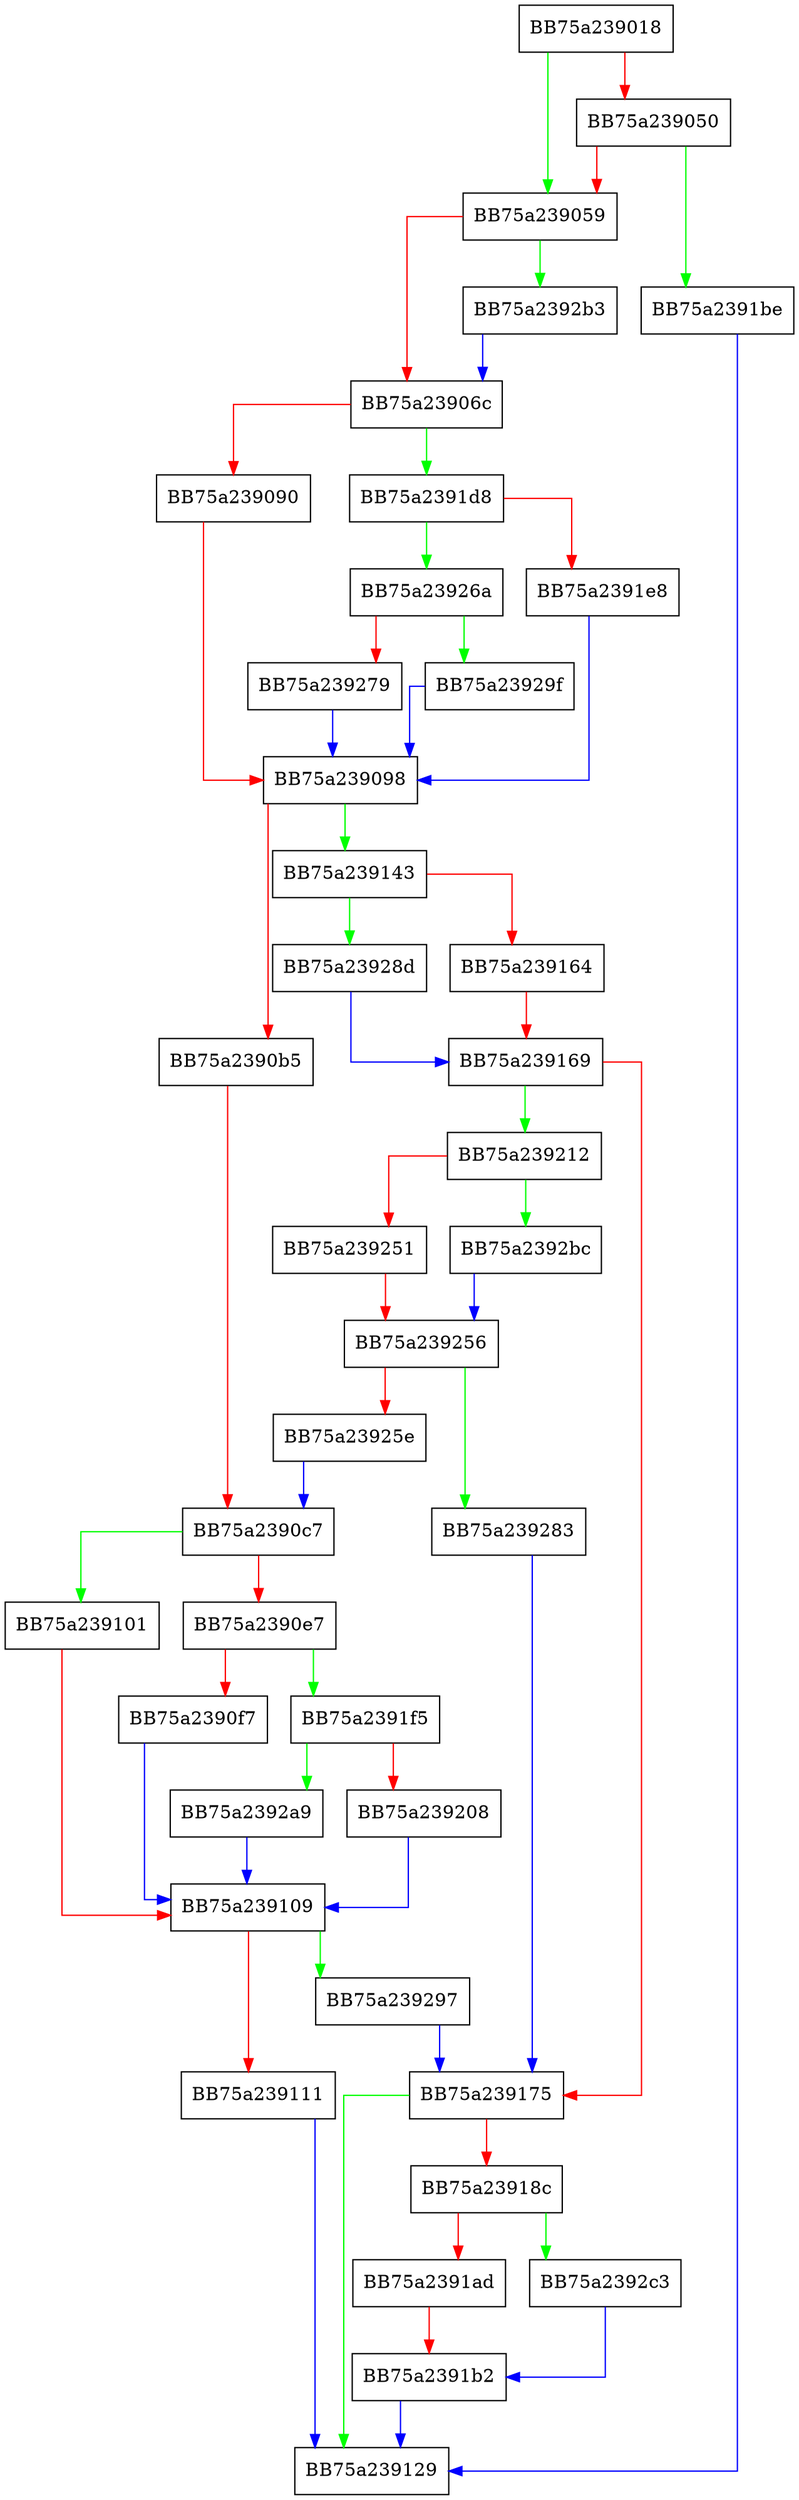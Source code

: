 digraph map_BB_psrc {
  node [shape="box"];
  graph [splines=ortho];
  BB75a239018 -> BB75a239059 [color="green"];
  BB75a239018 -> BB75a239050 [color="red"];
  BB75a239050 -> BB75a2391be [color="green"];
  BB75a239050 -> BB75a239059 [color="red"];
  BB75a239059 -> BB75a2392b3 [color="green"];
  BB75a239059 -> BB75a23906c [color="red"];
  BB75a23906c -> BB75a2391d8 [color="green"];
  BB75a23906c -> BB75a239090 [color="red"];
  BB75a239090 -> BB75a239098 [color="red"];
  BB75a239098 -> BB75a239143 [color="green"];
  BB75a239098 -> BB75a2390b5 [color="red"];
  BB75a2390b5 -> BB75a2390c7 [color="red"];
  BB75a2390c7 -> BB75a239101 [color="green"];
  BB75a2390c7 -> BB75a2390e7 [color="red"];
  BB75a2390e7 -> BB75a2391f5 [color="green"];
  BB75a2390e7 -> BB75a2390f7 [color="red"];
  BB75a2390f7 -> BB75a239109 [color="blue"];
  BB75a239101 -> BB75a239109 [color="red"];
  BB75a239109 -> BB75a239297 [color="green"];
  BB75a239109 -> BB75a239111 [color="red"];
  BB75a239111 -> BB75a239129 [color="blue"];
  BB75a239143 -> BB75a23928d [color="green"];
  BB75a239143 -> BB75a239164 [color="red"];
  BB75a239164 -> BB75a239169 [color="red"];
  BB75a239169 -> BB75a239212 [color="green"];
  BB75a239169 -> BB75a239175 [color="red"];
  BB75a239175 -> BB75a239129 [color="green"];
  BB75a239175 -> BB75a23918c [color="red"];
  BB75a23918c -> BB75a2392c3 [color="green"];
  BB75a23918c -> BB75a2391ad [color="red"];
  BB75a2391ad -> BB75a2391b2 [color="red"];
  BB75a2391b2 -> BB75a239129 [color="blue"];
  BB75a2391be -> BB75a239129 [color="blue"];
  BB75a2391d8 -> BB75a23926a [color="green"];
  BB75a2391d8 -> BB75a2391e8 [color="red"];
  BB75a2391e8 -> BB75a239098 [color="blue"];
  BB75a2391f5 -> BB75a2392a9 [color="green"];
  BB75a2391f5 -> BB75a239208 [color="red"];
  BB75a239208 -> BB75a239109 [color="blue"];
  BB75a239212 -> BB75a2392bc [color="green"];
  BB75a239212 -> BB75a239251 [color="red"];
  BB75a239251 -> BB75a239256 [color="red"];
  BB75a239256 -> BB75a239283 [color="green"];
  BB75a239256 -> BB75a23925e [color="red"];
  BB75a23925e -> BB75a2390c7 [color="blue"];
  BB75a23926a -> BB75a23929f [color="green"];
  BB75a23926a -> BB75a239279 [color="red"];
  BB75a239279 -> BB75a239098 [color="blue"];
  BB75a239283 -> BB75a239175 [color="blue"];
  BB75a23928d -> BB75a239169 [color="blue"];
  BB75a239297 -> BB75a239175 [color="blue"];
  BB75a23929f -> BB75a239098 [color="blue"];
  BB75a2392a9 -> BB75a239109 [color="blue"];
  BB75a2392b3 -> BB75a23906c [color="blue"];
  BB75a2392bc -> BB75a239256 [color="blue"];
  BB75a2392c3 -> BB75a2391b2 [color="blue"];
}